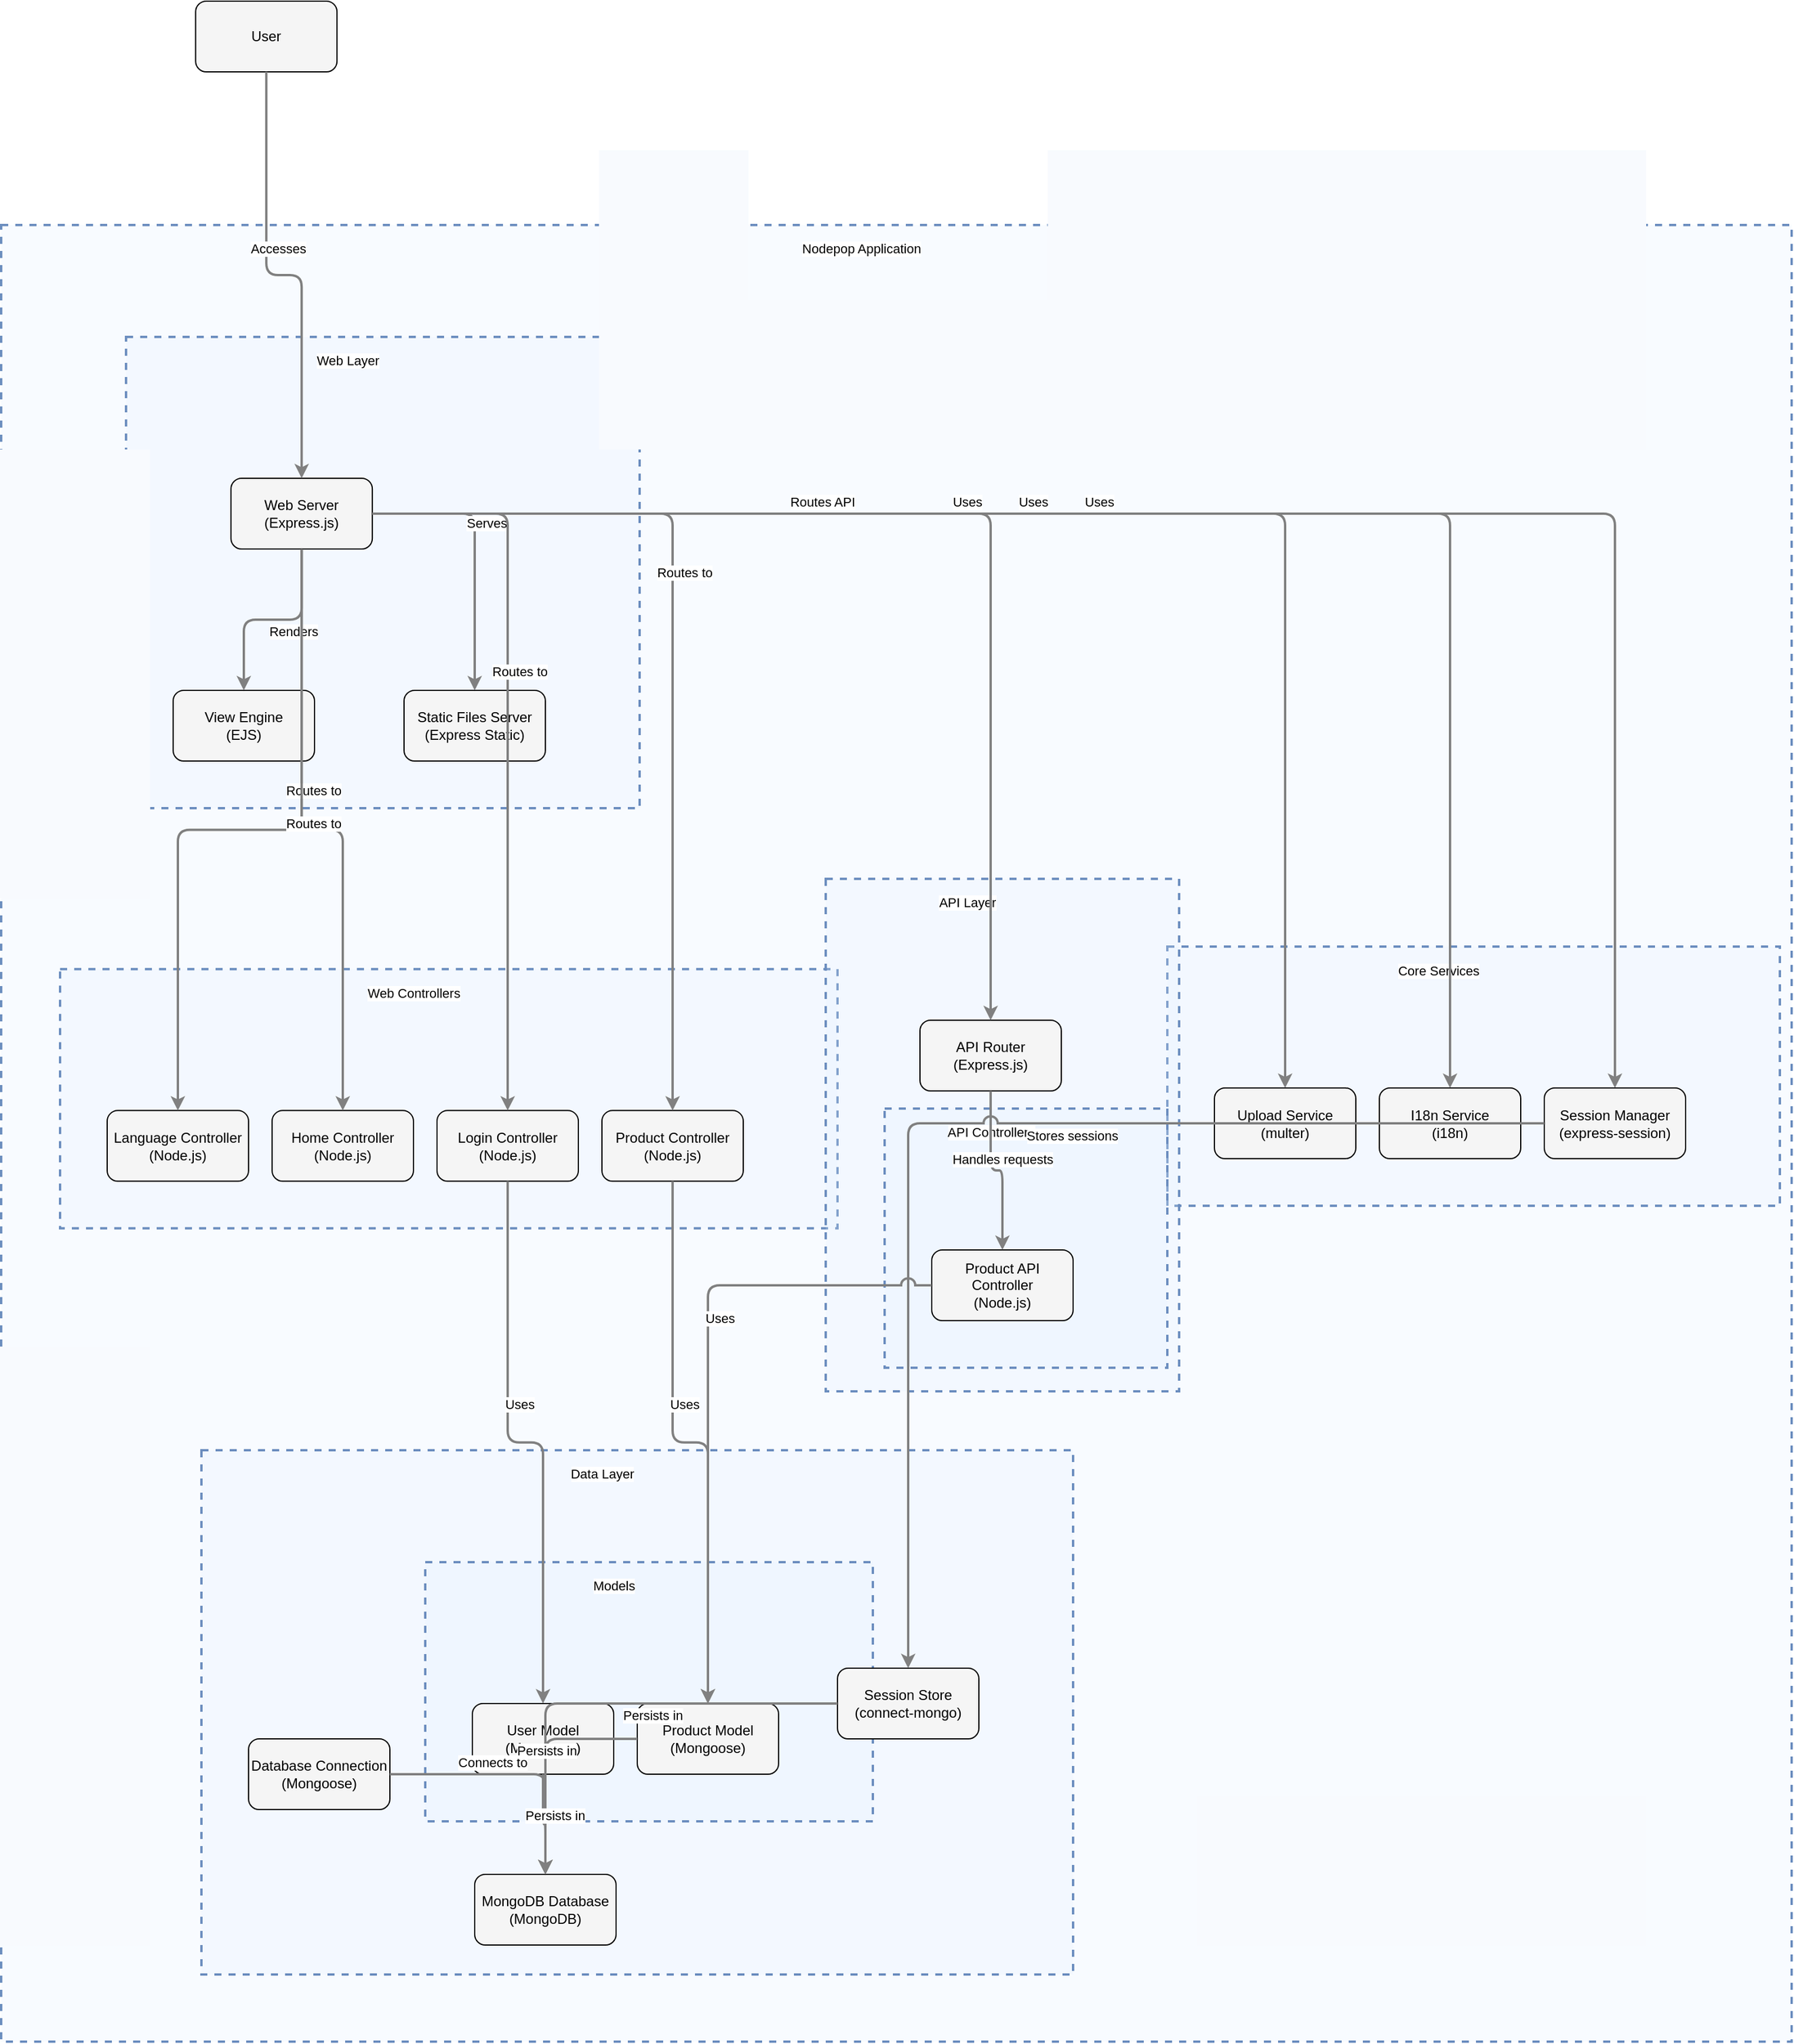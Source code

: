 <?xml version="1.0" encoding="UTF-8"?>
      <mxfile version="14.6.5" type="device">
        <diagram id="codeviz-diagram" name="System Diagram">
          <mxGraphModel dx="1000" dy="1000" grid="1" gridSize="10" guides="1" tooltips="1" connect="1" arrows="1" fold="1" page="1" pageScale="1" pageWidth="1169" pageHeight="827" math="0" shadow="0">
            <root>
              <mxCell id="0"/>
              <mxCell id="1" parent="0"/>
              <mxCell id="Models" value="" style="html=1;whiteSpace=wrap;container=1;fillColor=#dae8fc;strokeColor=#6c8ebf;dashed=1;fillOpacity=20;strokeWidth=2;containerType=none;recursiveResize=0;movable=1;resizable=1;autosize=0;dropTarget=0" vertex="1" parent="subGraph6">
                <mxGeometry x="190" y="95" width="380" height="220" as="geometry"/>
              </mxCell>
              <mxCell id="Models_label" value="Models" style="edgeLabel;html=1;align=center;verticalAlign=middle;resizable=0;labelBackgroundColor=white;spacing=5" vertex="1" parent="subGraph6">
                <mxGeometry x="198" y="103" width="304" height="24" as="geometry"/>
              </mxCell>
<mxCell id="subGraph1" value="" style="html=1;whiteSpace=wrap;container=1;fillColor=#dae8fc;strokeColor=#6c8ebf;dashed=1;fillOpacity=20;strokeWidth=2;containerType=none;recursiveResize=0;movable=1;resizable=1;autosize=0;dropTarget=0" vertex="1" parent="subGraph2">
                <mxGeometry x="50" y="195" width="240" height="220" as="geometry"/>
              </mxCell>
              <mxCell id="subGraph1_label" value="API Controllers" style="edgeLabel;html=1;align=center;verticalAlign=middle;resizable=0;labelBackgroundColor=white;spacing=5" vertex="1" parent="subGraph2">
                <mxGeometry x="58" y="203" width="164" height="24" as="geometry"/>
              </mxCell>
<mxCell id="subGraph6" value="" style="html=1;whiteSpace=wrap;container=1;fillColor=#dae8fc;strokeColor=#6c8ebf;dashed=1;fillOpacity=20;strokeWidth=2;containerType=none;recursiveResize=0;movable=1;resizable=1;autosize=0;dropTarget=0" vertex="1" parent="subGraph7">
                <mxGeometry x="170" y="1040" width="740" height="445" as="geometry"/>
              </mxCell>
              <mxCell id="subGraph6_label" value="Data Layer" style="edgeLabel;html=1;align=center;verticalAlign=middle;resizable=0;labelBackgroundColor=white;spacing=5" vertex="1" parent="subGraph7">
                <mxGeometry x="178" y="1048" width="664" height="24" as="geometry"/>
              </mxCell>
<mxCell id="subGraph4" value="" style="html=1;whiteSpace=wrap;container=1;fillColor=#dae8fc;strokeColor=#6c8ebf;dashed=1;fillOpacity=20;strokeWidth=2;containerType=none;recursiveResize=0;movable=1;resizable=1;autosize=0;dropTarget=0" vertex="1" parent="subGraph7">
                <mxGeometry x="990" y="612.5" width="520" height="220" as="geometry"/>
              </mxCell>
              <mxCell id="subGraph4_label" value="Core Services" style="edgeLabel;html=1;align=center;verticalAlign=middle;resizable=0;labelBackgroundColor=white;spacing=5" vertex="1" parent="subGraph7">
                <mxGeometry x="998" y="620.5" width="444" height="24" as="geometry"/>
              </mxCell>
<mxCell id="subGraph3" value="" style="html=1;whiteSpace=wrap;container=1;fillColor=#dae8fc;strokeColor=#6c8ebf;dashed=1;fillOpacity=20;strokeWidth=2;containerType=none;recursiveResize=0;movable=1;resizable=1;autosize=0;dropTarget=0" vertex="1" parent="subGraph7">
                <mxGeometry x="50" y="631.667" width="660" height="220" as="geometry"/>
              </mxCell>
              <mxCell id="subGraph3_label" value="Web Controllers" style="edgeLabel;html=1;align=center;verticalAlign=middle;resizable=0;labelBackgroundColor=white;spacing=5" vertex="1" parent="subGraph7">
                <mxGeometry x="58" y="639.667" width="584" height="24" as="geometry"/>
              </mxCell>
<mxCell id="subGraph2" value="" style="html=1;whiteSpace=wrap;container=1;fillColor=#dae8fc;strokeColor=#6c8ebf;dashed=1;fillOpacity=20;strokeWidth=2;containerType=none;recursiveResize=0;movable=1;resizable=1;autosize=0;dropTarget=0" vertex="1" parent="subGraph7">
                <mxGeometry x="700" y="555" width="300" height="435" as="geometry"/>
              </mxCell>
              <mxCell id="subGraph2_label" value="API Layer" style="edgeLabel;html=1;align=center;verticalAlign=middle;resizable=0;labelBackgroundColor=white;spacing=5" vertex="1" parent="subGraph7">
                <mxGeometry x="708" y="563" width="224" height="24" as="geometry"/>
              </mxCell>
<mxCell id="subGraph0" value="" style="html=1;whiteSpace=wrap;container=1;fillColor=#dae8fc;strokeColor=#6c8ebf;dashed=1;fillOpacity=20;strokeWidth=2;containerType=none;recursiveResize=0;movable=1;resizable=1;autosize=0;dropTarget=0" vertex="1" parent="subGraph7">
                <mxGeometry x="106" y="95" width="436" height="400" as="geometry"/>
              </mxCell>
              <mxCell id="subGraph0_label" value="Web Layer" style="edgeLabel;html=1;align=center;verticalAlign=middle;resizable=0;labelBackgroundColor=white;spacing=5" vertex="1" parent="subGraph7">
                <mxGeometry x="114" y="103" width="360" height="24" as="geometry"/>
              </mxCell>
<mxCell id="subGraph7" value="" style="html=1;whiteSpace=wrap;container=1;fillColor=#dae8fc;strokeColor=#6c8ebf;dashed=1;fillOpacity=20;strokeWidth=2;containerType=none;recursiveResize=0;movable=1;resizable=1;autosize=0;dropTarget=0" vertex="1" parent="1">
                <mxGeometry x="32" y="202" width="1520" height="1542" as="geometry"/>
              </mxCell>
              <mxCell id="subGraph7_label" value="Nodepop Application" style="edgeLabel;html=1;align=center;verticalAlign=middle;resizable=0;labelBackgroundColor=white;spacing=5" vertex="1" parent="1">
                <mxGeometry x="40" y="210" width="1444" height="24" as="geometry"/>
              </mxCell>
              <mxCell id="User" value="User" style="rounded=1;whiteSpace=wrap;html=1;fillColor=#f5f5f5" vertex="1" parent="1">
                    <mxGeometry x="197.091" y="12" width="120" height="60" as="geometry"/>
                  </mxCell>
<mxCell id="WebServer" value="Web Server&lt;br&gt;(Express.js)" style="rounded=1;whiteSpace=wrap;html=1;fillColor=#f5f5f5" vertex="1" parent="subGraph0">
                    <mxGeometry x="89.091" y="120" width="120" height="60" as="geometry"/>
                  </mxCell>
<mxCell id="StaticFiles" value="Static Files Server&lt;br&gt;(Express Static)" style="rounded=1;whiteSpace=wrap;html=1;fillColor=#f5f5f5" vertex="1" parent="subGraph0">
                    <mxGeometry x="236" y="300" width="120" height="60" as="geometry"/>
                  </mxCell>
<mxCell id="ViewEngine" value="View Engine&lt;br&gt;(EJS)" style="rounded=1;whiteSpace=wrap;html=1;fillColor=#f5f5f5" vertex="1" parent="subGraph0">
                    <mxGeometry x="40" y="300" width="120" height="60" as="geometry"/>
                  </mxCell>
<mxCell id="APIRouter" value="API Router&lt;br&gt;(Express.js)" style="rounded=1;whiteSpace=wrap;html=1;fillColor=#f5f5f5" vertex="1" parent="subGraph2">
                    <mxGeometry x="80" y="120" width="120" height="60" as="geometry"/>
                  </mxCell>
<mxCell id="HomeController" value="Home Controller&lt;br&gt;(Node.js)" style="rounded=1;whiteSpace=wrap;html=1;fillColor=#f5f5f5" vertex="1" parent="subGraph3">
                    <mxGeometry x="180" y="120" width="120" height="60" as="geometry"/>
                  </mxCell>
<mxCell id="LoginController" value="Login Controller&lt;br&gt;(Node.js)" style="rounded=1;whiteSpace=wrap;html=1;fillColor=#f5f5f5" vertex="1" parent="subGraph3">
                    <mxGeometry x="320" y="120" width="120" height="60" as="geometry"/>
                  </mxCell>
<mxCell id="ProductController" value="Product Controller&lt;br&gt;(Node.js)" style="rounded=1;whiteSpace=wrap;html=1;fillColor=#f5f5f5" vertex="1" parent="subGraph3">
                    <mxGeometry x="460" y="120" width="120" height="60" as="geometry"/>
                  </mxCell>
<mxCell id="LangController" value="Language Controller&lt;br&gt;(Node.js)" style="rounded=1;whiteSpace=wrap;html=1;fillColor=#f5f5f5" vertex="1" parent="subGraph3">
                    <mxGeometry x="40" y="120" width="120" height="60" as="geometry"/>
                  </mxCell>
<mxCell id="SessionManager" value="Session Manager&lt;br&gt;(express-session)" style="rounded=1;whiteSpace=wrap;html=1;fillColor=#f5f5f5" vertex="1" parent="subGraph4">
                    <mxGeometry x="320" y="120" width="120" height="60" as="geometry"/>
                  </mxCell>
<mxCell id="I18nService" value="I18n Service&lt;br&gt;(i18n)" style="rounded=1;whiteSpace=wrap;html=1;fillColor=#f5f5f5" vertex="1" parent="subGraph4">
                    <mxGeometry x="180" y="120" width="120" height="60" as="geometry"/>
                  </mxCell>
<mxCell id="UploadService" value="Upload Service&lt;br&gt;(multer)" style="rounded=1;whiteSpace=wrap;html=1;fillColor=#f5f5f5" vertex="1" parent="subGraph4">
                    <mxGeometry x="40" y="120" width="120" height="60" as="geometry"/>
                  </mxCell>
<mxCell id="MongoDB" value="MongoDB Database&lt;br&gt;(MongoDB)" style="rounded=1;whiteSpace=wrap;html=1;fillColor=#f5f5f5" vertex="1" parent="subGraph6">
                    <mxGeometry x="232" y="360" width="120" height="60" as="geometry"/>
                  </mxCell>
<mxCell id="MongooseConfig" value="Database Connection&lt;br&gt;(Mongoose)" style="rounded=1;whiteSpace=wrap;html=1;fillColor=#f5f5f5" vertex="1" parent="subGraph6">
                    <mxGeometry x="40" y="245" width="120" height="60" as="geometry"/>
                  </mxCell>
<mxCell id="MongoStore" value="Session Store&lt;br&gt;(connect-mongo)" style="rounded=1;whiteSpace=wrap;html=1;fillColor=#f5f5f5" vertex="1" parent="subGraph6">
                    <mxGeometry x="540" y="185" width="120" height="60" as="geometry"/>
                  </mxCell>
<mxCell id="ProductAPI" value="Product API Controller&lt;br&gt;(Node.js)" style="rounded=1;whiteSpace=wrap;html=1;fillColor=#f5f5f5" vertex="1" parent="subGraph1">
                    <mxGeometry x="40" y="120" width="120" height="60" as="geometry"/>
                  </mxCell>
<mxCell id="ProductModel" value="Product Model&lt;br&gt;(Mongoose)" style="rounded=1;whiteSpace=wrap;html=1;fillColor=#f5f5f5" vertex="1" parent="Models">
                    <mxGeometry x="180" y="120" width="120" height="60" as="geometry"/>
                  </mxCell>
<mxCell id="UserModel" value="User Model&lt;br&gt;(Mongoose)" style="rounded=1;whiteSpace=wrap;html=1;fillColor=#f5f5f5" vertex="1" parent="Models">
                    <mxGeometry x="40" y="120" width="120" height="60" as="geometry"/>
                  </mxCell>
              <mxCell id="edge-L_User_WebServer_0" style="edgeStyle=orthogonalEdgeStyle;rounded=1;orthogonalLoop=1;jettySize=auto;html=1;strokeColor=#808080;strokeWidth=2;jumpStyle=arc;jumpSize=10;spacing=15;labelBackgroundColor=white;labelBorderColor=none" edge="1" parent="1" source="User" target="WebServer">
                  <mxGeometry relative="1" as="geometry"/>
                </mxCell>
                <mxCell id="edge-L_User_WebServer_0_label" value="Accesses" style="edgeLabel;html=1;align=center;verticalAlign=middle;resizable=0;points=[];" vertex="1" connectable="0" parent="edge-L_User_WebServer_0">
                  <mxGeometry x="-0.2" y="10" relative="1" as="geometry">
                    <mxPoint as="offset"/>
                  </mxGeometry>
                </mxCell>
<mxCell id="edge-L_WebServer_StaticFiles_1" style="edgeStyle=orthogonalEdgeStyle;rounded=1;orthogonalLoop=1;jettySize=auto;html=1;strokeColor=#808080;strokeWidth=2;jumpStyle=arc;jumpSize=10;spacing=15;labelBackgroundColor=white;labelBorderColor=none" edge="1" parent="1" source="WebServer" target="StaticFiles">
                  <mxGeometry relative="1" as="geometry"/>
                </mxCell>
                <mxCell id="edge-L_WebServer_StaticFiles_1_label" value="Serves" style="edgeLabel;html=1;align=center;verticalAlign=middle;resizable=0;points=[];" vertex="1" connectable="0" parent="edge-L_WebServer_StaticFiles_1">
                  <mxGeometry x="-0.2" y="10" relative="1" as="geometry">
                    <mxPoint as="offset"/>
                  </mxGeometry>
                </mxCell>
<mxCell id="edge-L_WebServer_ViewEngine_2" style="edgeStyle=orthogonalEdgeStyle;rounded=1;orthogonalLoop=1;jettySize=auto;html=1;strokeColor=#808080;strokeWidth=2;jumpStyle=arc;jumpSize=10;spacing=15;labelBackgroundColor=white;labelBorderColor=none" edge="1" parent="1" source="WebServer" target="ViewEngine">
                  <mxGeometry relative="1" as="geometry"/>
                </mxCell>
                <mxCell id="edge-L_WebServer_ViewEngine_2_label" value="Renders" style="edgeLabel;html=1;align=center;verticalAlign=middle;resizable=0;points=[];" vertex="1" connectable="0" parent="edge-L_WebServer_ViewEngine_2">
                  <mxGeometry x="-0.2" y="10" relative="1" as="geometry">
                    <mxPoint as="offset"/>
                  </mxGeometry>
                </mxCell>
<mxCell id="edge-L_WebServer_APIRouter_3" style="edgeStyle=orthogonalEdgeStyle;rounded=1;orthogonalLoop=1;jettySize=auto;html=1;strokeColor=#808080;strokeWidth=2;jumpStyle=arc;jumpSize=10;spacing=15;labelBackgroundColor=white;labelBorderColor=none" edge="1" parent="1" source="WebServer" target="APIRouter">
                  <mxGeometry relative="1" as="geometry"/>
                </mxCell>
                <mxCell id="edge-L_WebServer_APIRouter_3_label" value="Routes API" style="edgeLabel;html=1;align=center;verticalAlign=middle;resizable=0;points=[];" vertex="1" connectable="0" parent="edge-L_WebServer_APIRouter_3">
                  <mxGeometry x="-0.2" y="10" relative="1" as="geometry">
                    <mxPoint as="offset"/>
                  </mxGeometry>
                </mxCell>
<mxCell id="edge-L_WebServer_HomeController_4" style="edgeStyle=orthogonalEdgeStyle;rounded=1;orthogonalLoop=1;jettySize=auto;html=1;strokeColor=#808080;strokeWidth=2;jumpStyle=arc;jumpSize=10;spacing=15;labelBackgroundColor=white;labelBorderColor=none" edge="1" parent="1" source="WebServer" target="HomeController">
                  <mxGeometry relative="1" as="geometry"/>
                </mxCell>
                <mxCell id="edge-L_WebServer_HomeController_4_label" value="Routes to" style="edgeLabel;html=1;align=center;verticalAlign=middle;resizable=0;points=[];" vertex="1" connectable="0" parent="edge-L_WebServer_HomeController_4">
                  <mxGeometry x="-0.2" y="10" relative="1" as="geometry">
                    <mxPoint as="offset"/>
                  </mxGeometry>
                </mxCell>
<mxCell id="edge-L_WebServer_LoginController_5" style="edgeStyle=orthogonalEdgeStyle;rounded=1;orthogonalLoop=1;jettySize=auto;html=1;strokeColor=#808080;strokeWidth=2;jumpStyle=arc;jumpSize=10;spacing=15;labelBackgroundColor=white;labelBorderColor=none" edge="1" parent="1" source="WebServer" target="LoginController">
                  <mxGeometry relative="1" as="geometry"/>
                </mxCell>
                <mxCell id="edge-L_WebServer_LoginController_5_label" value="Routes to" style="edgeLabel;html=1;align=center;verticalAlign=middle;resizable=0;points=[];" vertex="1" connectable="0" parent="edge-L_WebServer_LoginController_5">
                  <mxGeometry x="-0.2" y="10" relative="1" as="geometry">
                    <mxPoint as="offset"/>
                  </mxGeometry>
                </mxCell>
<mxCell id="edge-L_WebServer_ProductController_6" style="edgeStyle=orthogonalEdgeStyle;rounded=1;orthogonalLoop=1;jettySize=auto;html=1;strokeColor=#808080;strokeWidth=2;jumpStyle=arc;jumpSize=10;spacing=15;labelBackgroundColor=white;labelBorderColor=none" edge="1" parent="1" source="WebServer" target="ProductController">
                  <mxGeometry relative="1" as="geometry"/>
                </mxCell>
                <mxCell id="edge-L_WebServer_ProductController_6_label" value="Routes to" style="edgeLabel;html=1;align=center;verticalAlign=middle;resizable=0;points=[];" vertex="1" connectable="0" parent="edge-L_WebServer_ProductController_6">
                  <mxGeometry x="-0.2" y="10" relative="1" as="geometry">
                    <mxPoint as="offset"/>
                  </mxGeometry>
                </mxCell>
<mxCell id="edge-L_WebServer_LangController_7" style="edgeStyle=orthogonalEdgeStyle;rounded=1;orthogonalLoop=1;jettySize=auto;html=1;strokeColor=#808080;strokeWidth=2;jumpStyle=arc;jumpSize=10;spacing=15;labelBackgroundColor=white;labelBorderColor=none" edge="1" parent="1" source="WebServer" target="LangController">
                  <mxGeometry relative="1" as="geometry"/>
                </mxCell>
                <mxCell id="edge-L_WebServer_LangController_7_label" value="Routes to" style="edgeLabel;html=1;align=center;verticalAlign=middle;resizable=0;points=[];" vertex="1" connectable="0" parent="edge-L_WebServer_LangController_7">
                  <mxGeometry x="-0.2" y="10" relative="1" as="geometry">
                    <mxPoint as="offset"/>
                  </mxGeometry>
                </mxCell>
<mxCell id="edge-L_APIRouter_ProductAPI_8" style="edgeStyle=orthogonalEdgeStyle;rounded=1;orthogonalLoop=1;jettySize=auto;html=1;strokeColor=#808080;strokeWidth=2;jumpStyle=arc;jumpSize=10;spacing=15;labelBackgroundColor=white;labelBorderColor=none" edge="1" parent="1" source="APIRouter" target="ProductAPI">
                  <mxGeometry relative="1" as="geometry"/>
                </mxCell>
                <mxCell id="edge-L_APIRouter_ProductAPI_8_label" value="Handles requests" style="edgeLabel;html=1;align=center;verticalAlign=middle;resizable=0;points=[];" vertex="1" connectable="0" parent="edge-L_APIRouter_ProductAPI_8">
                  <mxGeometry x="-0.2" y="10" relative="1" as="geometry">
                    <mxPoint as="offset"/>
                  </mxGeometry>
                </mxCell>
<mxCell id="edge-L_WebServer_SessionManager_9" style="edgeStyle=orthogonalEdgeStyle;rounded=1;orthogonalLoop=1;jettySize=auto;html=1;strokeColor=#808080;strokeWidth=2;jumpStyle=arc;jumpSize=10;spacing=15;labelBackgroundColor=white;labelBorderColor=none" edge="1" parent="1" source="WebServer" target="SessionManager">
                  <mxGeometry relative="1" as="geometry"/>
                </mxCell>
                <mxCell id="edge-L_WebServer_SessionManager_9_label" value="Uses" style="edgeLabel;html=1;align=center;verticalAlign=middle;resizable=0;points=[];" vertex="1" connectable="0" parent="edge-L_WebServer_SessionManager_9">
                  <mxGeometry x="-0.2" y="10" relative="1" as="geometry">
                    <mxPoint as="offset"/>
                  </mxGeometry>
                </mxCell>
<mxCell id="edge-L_WebServer_I18nService_10" style="edgeStyle=orthogonalEdgeStyle;rounded=1;orthogonalLoop=1;jettySize=auto;html=1;strokeColor=#808080;strokeWidth=2;jumpStyle=arc;jumpSize=10;spacing=15;labelBackgroundColor=white;labelBorderColor=none" edge="1" parent="1" source="WebServer" target="I18nService">
                  <mxGeometry relative="1" as="geometry"/>
                </mxCell>
                <mxCell id="edge-L_WebServer_I18nService_10_label" value="Uses" style="edgeLabel;html=1;align=center;verticalAlign=middle;resizable=0;points=[];" vertex="1" connectable="0" parent="edge-L_WebServer_I18nService_10">
                  <mxGeometry x="-0.2" y="10" relative="1" as="geometry">
                    <mxPoint as="offset"/>
                  </mxGeometry>
                </mxCell>
<mxCell id="edge-L_WebServer_UploadService_11" style="edgeStyle=orthogonalEdgeStyle;rounded=1;orthogonalLoop=1;jettySize=auto;html=1;strokeColor=#808080;strokeWidth=2;jumpStyle=arc;jumpSize=10;spacing=15;labelBackgroundColor=white;labelBorderColor=none" edge="1" parent="1" source="WebServer" target="UploadService">
                  <mxGeometry relative="1" as="geometry"/>
                </mxCell>
                <mxCell id="edge-L_WebServer_UploadService_11_label" value="Uses" style="edgeLabel;html=1;align=center;verticalAlign=middle;resizable=0;points=[];" vertex="1" connectable="0" parent="edge-L_WebServer_UploadService_11">
                  <mxGeometry x="-0.2" y="10" relative="1" as="geometry">
                    <mxPoint as="offset"/>
                  </mxGeometry>
                </mxCell>
<mxCell id="edge-L_MongooseConfig_MongoDB_12" style="edgeStyle=orthogonalEdgeStyle;rounded=1;orthogonalLoop=1;jettySize=auto;html=1;strokeColor=#808080;strokeWidth=2;jumpStyle=arc;jumpSize=10;spacing=15;labelBackgroundColor=white;labelBorderColor=none" edge="1" parent="1" source="MongooseConfig" target="MongoDB">
                  <mxGeometry relative="1" as="geometry"/>
                </mxCell>
                <mxCell id="edge-L_MongooseConfig_MongoDB_12_label" value="Connects to" style="edgeLabel;html=1;align=center;verticalAlign=middle;resizable=0;points=[];" vertex="1" connectable="0" parent="edge-L_MongooseConfig_MongoDB_12">
                  <mxGeometry x="-0.2" y="10" relative="1" as="geometry">
                    <mxPoint as="offset"/>
                  </mxGeometry>
                </mxCell>
<mxCell id="edge-L_SessionManager_MongoStore_13" style="edgeStyle=orthogonalEdgeStyle;rounded=1;orthogonalLoop=1;jettySize=auto;html=1;strokeColor=#808080;strokeWidth=2;jumpStyle=arc;jumpSize=10;spacing=15;labelBackgroundColor=white;labelBorderColor=none" edge="1" parent="1" source="SessionManager" target="MongoStore">
                  <mxGeometry relative="1" as="geometry"/>
                </mxCell>
                <mxCell id="edge-L_SessionManager_MongoStore_13_label" value="Stores sessions" style="edgeLabel;html=1;align=center;verticalAlign=middle;resizable=0;points=[];" vertex="1" connectable="0" parent="edge-L_SessionManager_MongoStore_13">
                  <mxGeometry x="-0.2" y="10" relative="1" as="geometry">
                    <mxPoint as="offset"/>
                  </mxGeometry>
                </mxCell>
<mxCell id="edge-L_MongoStore_MongoDB_14" style="edgeStyle=orthogonalEdgeStyle;rounded=1;orthogonalLoop=1;jettySize=auto;html=1;strokeColor=#808080;strokeWidth=2;jumpStyle=arc;jumpSize=10;spacing=15;labelBackgroundColor=white;labelBorderColor=none" edge="1" parent="1" source="MongoStore" target="MongoDB">
                  <mxGeometry relative="1" as="geometry"/>
                </mxCell>
                <mxCell id="edge-L_MongoStore_MongoDB_14_label" value="Persists in" style="edgeLabel;html=1;align=center;verticalAlign=middle;resizable=0;points=[];" vertex="1" connectable="0" parent="edge-L_MongoStore_MongoDB_14">
                  <mxGeometry x="-0.2" y="10" relative="1" as="geometry">
                    <mxPoint as="offset"/>
                  </mxGeometry>
                </mxCell>
<mxCell id="edge-L_ProductAPI_ProductModel_15" style="edgeStyle=orthogonalEdgeStyle;rounded=1;orthogonalLoop=1;jettySize=auto;html=1;strokeColor=#808080;strokeWidth=2;jumpStyle=arc;jumpSize=10;spacing=15;labelBackgroundColor=white;labelBorderColor=none" edge="1" parent="1" source="ProductAPI" target="ProductModel">
                  <mxGeometry relative="1" as="geometry"/>
                </mxCell>
                <mxCell id="edge-L_ProductAPI_ProductModel_15_label" value="Uses" style="edgeLabel;html=1;align=center;verticalAlign=middle;resizable=0;points=[];" vertex="1" connectable="0" parent="edge-L_ProductAPI_ProductModel_15">
                  <mxGeometry x="-0.2" y="10" relative="1" as="geometry">
                    <mxPoint as="offset"/>
                  </mxGeometry>
                </mxCell>
<mxCell id="edge-L_ProductController_ProductModel_16" style="edgeStyle=orthogonalEdgeStyle;rounded=1;orthogonalLoop=1;jettySize=auto;html=1;strokeColor=#808080;strokeWidth=2;jumpStyle=arc;jumpSize=10;spacing=15;labelBackgroundColor=white;labelBorderColor=none" edge="1" parent="1" source="ProductController" target="ProductModel">
                  <mxGeometry relative="1" as="geometry"/>
                </mxCell>
                <mxCell id="edge-L_ProductController_ProductModel_16_label" value="Uses" style="edgeLabel;html=1;align=center;verticalAlign=middle;resizable=0;points=[];" vertex="1" connectable="0" parent="edge-L_ProductController_ProductModel_16">
                  <mxGeometry x="-0.2" y="10" relative="1" as="geometry">
                    <mxPoint as="offset"/>
                  </mxGeometry>
                </mxCell>
<mxCell id="edge-L_LoginController_UserModel_17" style="edgeStyle=orthogonalEdgeStyle;rounded=1;orthogonalLoop=1;jettySize=auto;html=1;strokeColor=#808080;strokeWidth=2;jumpStyle=arc;jumpSize=10;spacing=15;labelBackgroundColor=white;labelBorderColor=none" edge="1" parent="1" source="LoginController" target="UserModel">
                  <mxGeometry relative="1" as="geometry"/>
                </mxCell>
                <mxCell id="edge-L_LoginController_UserModel_17_label" value="Uses" style="edgeLabel;html=1;align=center;verticalAlign=middle;resizable=0;points=[];" vertex="1" connectable="0" parent="edge-L_LoginController_UserModel_17">
                  <mxGeometry x="-0.2" y="10" relative="1" as="geometry">
                    <mxPoint as="offset"/>
                  </mxGeometry>
                </mxCell>
<mxCell id="edge-L_ProductModel_MongoDB_18" style="edgeStyle=orthogonalEdgeStyle;rounded=1;orthogonalLoop=1;jettySize=auto;html=1;strokeColor=#808080;strokeWidth=2;jumpStyle=arc;jumpSize=10;spacing=15;labelBackgroundColor=white;labelBorderColor=none" edge="1" parent="1" source="ProductModel" target="MongoDB">
                  <mxGeometry relative="1" as="geometry"/>
                </mxCell>
                <mxCell id="edge-L_ProductModel_MongoDB_18_label" value="Persists in" style="edgeLabel;html=1;align=center;verticalAlign=middle;resizable=0;points=[];" vertex="1" connectable="0" parent="edge-L_ProductModel_MongoDB_18">
                  <mxGeometry x="-0.2" y="10" relative="1" as="geometry">
                    <mxPoint as="offset"/>
                  </mxGeometry>
                </mxCell>
<mxCell id="edge-L_UserModel_MongoDB_19" style="edgeStyle=orthogonalEdgeStyle;rounded=1;orthogonalLoop=1;jettySize=auto;html=1;strokeColor=#808080;strokeWidth=2;jumpStyle=arc;jumpSize=10;spacing=15;labelBackgroundColor=white;labelBorderColor=none" edge="1" parent="1" source="UserModel" target="MongoDB">
                  <mxGeometry relative="1" as="geometry"/>
                </mxCell>
                <mxCell id="edge-L_UserModel_MongoDB_19_label" value="Persists in" style="edgeLabel;html=1;align=center;verticalAlign=middle;resizable=0;points=[];" vertex="1" connectable="0" parent="edge-L_UserModel_MongoDB_19">
                  <mxGeometry x="-0.2" y="10" relative="1" as="geometry">
                    <mxPoint as="offset"/>
                  </mxGeometry>
                </mxCell>
            </root>
          </mxGraphModel>
        </diagram>
      </mxfile>
